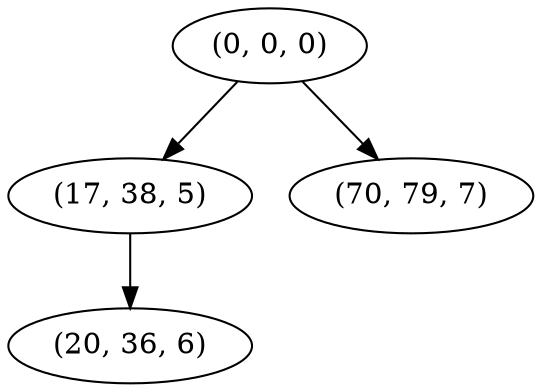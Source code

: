 digraph tree {
    "(0, 0, 0)";
    "(17, 38, 5)";
    "(20, 36, 6)";
    "(70, 79, 7)";
    "(0, 0, 0)" -> "(17, 38, 5)";
    "(0, 0, 0)" -> "(70, 79, 7)";
    "(17, 38, 5)" -> "(20, 36, 6)";
}
